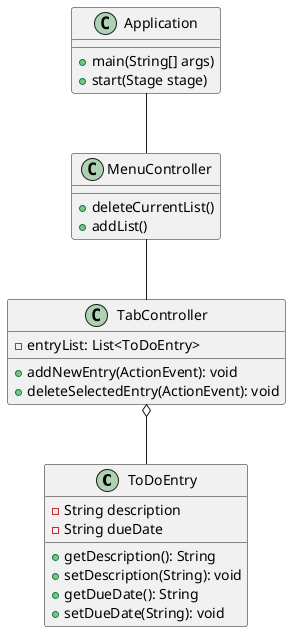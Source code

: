 @startuml
'https://plantuml.com/class-diagram

class ToDoEntry {
' a specific entry that shows up in the to-do lists

- String description
- String dueDate

+ getDescription(): String
+ setDescription(String): void
+ getDueDate(): String
+ setDueDate(String): void

}

' originally planned to use a ToDoList to manage a list, but I think I'll just
' do this at runtime (see below)
'class ToDoList {
'' the to-do list
'
'- String title
'- List<ToDoEntry> entries
'
'+ getTitle(): String
'+ setTitle(String): String
'
'+ getEntry(int): ToDoEntry
'+ setEntry(int, ToDoEntry): void
'+ removeEntry(int): void
'
'+ getList(): List<ToDoEntry>
'
'}

'might implement this ToDoManger class later if it feels
'necessary
'class ToDoManager {
'
'   - int numToDoList
'   - List<ToDoList> list
'
'   + addToDoList(String): void
'   + removeToDoList(int): void
'   + getToDoLists(): List<ToDoList>
'
'}

class MenuController {

    + deleteCurrentList()
    + addList()

}

class Application {

    + main(String[] args)
    + start(Stage stage)

}

class TabController {

    - entryList: List<ToDoEntry>

    + addNewEntry(ActionEvent): void
    + deleteSelectedEntry(ActionEvent): void

}

Application -- MenuController
MenuController -- TabController
TabController o-- ToDoEntry
@enduml